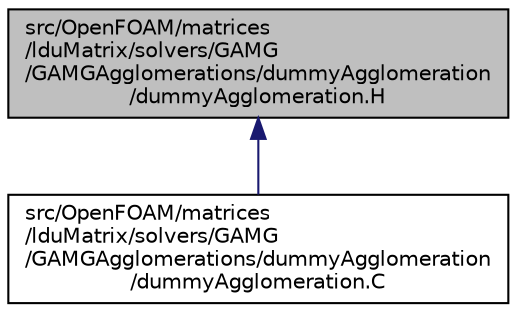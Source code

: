 digraph "src/OpenFOAM/matrices/lduMatrix/solvers/GAMG/GAMGAgglomerations/dummyAgglomeration/dummyAgglomeration.H"
{
  bgcolor="transparent";
  edge [fontname="Helvetica",fontsize="10",labelfontname="Helvetica",labelfontsize="10"];
  node [fontname="Helvetica",fontsize="10",shape=record];
  Node1 [label="src/OpenFOAM/matrices\l/lduMatrix/solvers/GAMG\l/GAMGAgglomerations/dummyAgglomeration\l/dummyAgglomeration.H",height=0.2,width=0.4,color="black", fillcolor="grey75", style="filled", fontcolor="black"];
  Node1 -> Node2 [dir="back",color="midnightblue",fontsize="10",style="solid",fontname="Helvetica"];
  Node2 [label="src/OpenFOAM/matrices\l/lduMatrix/solvers/GAMG\l/GAMGAgglomerations/dummyAgglomeration\l/dummyAgglomeration.C",height=0.2,width=0.4,color="black",URL="$a08351.html"];
}
